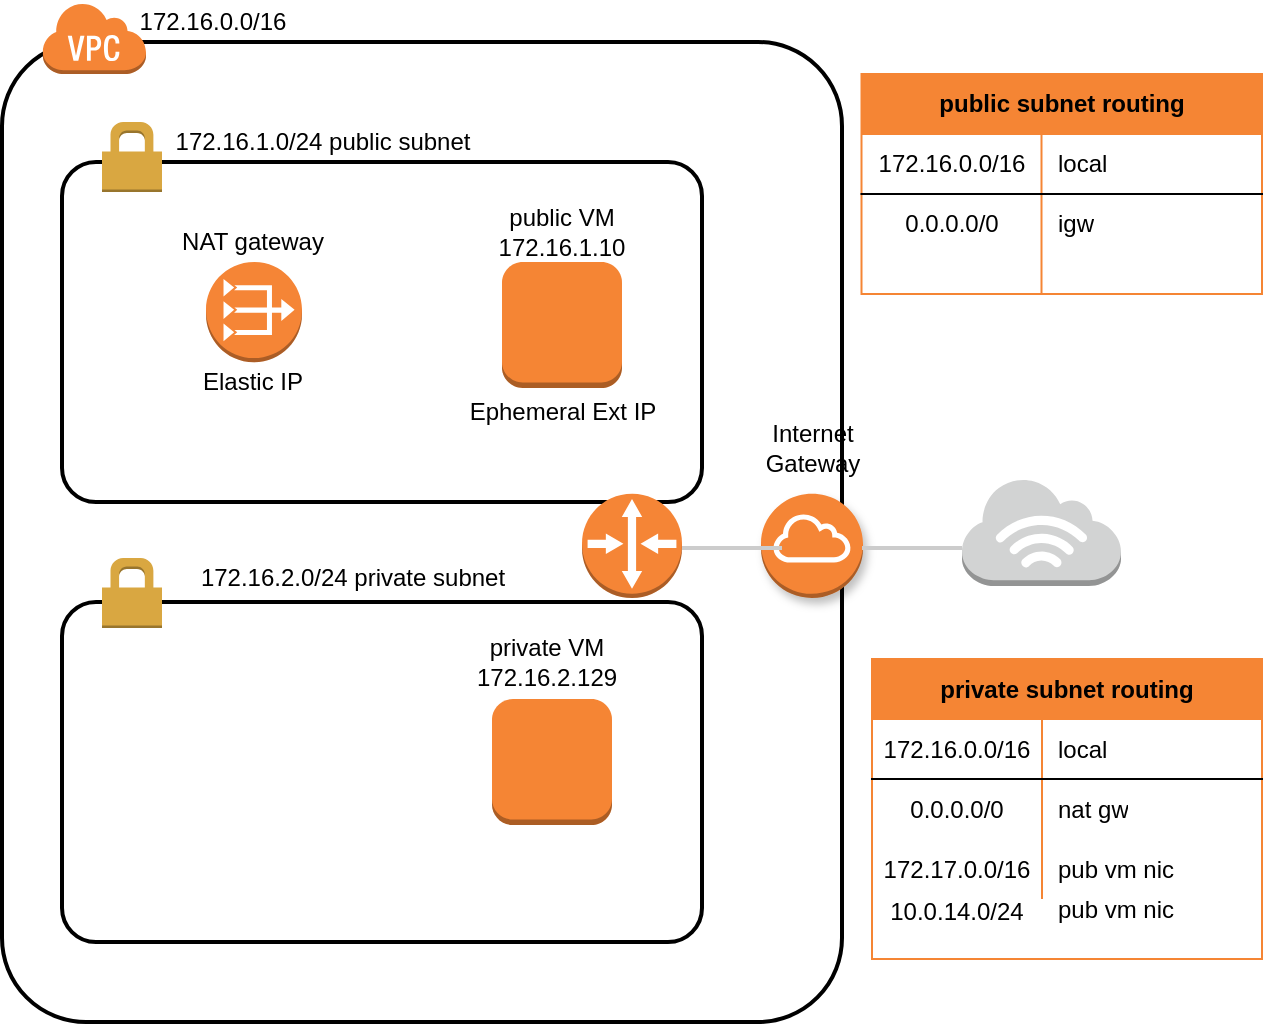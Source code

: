 <mxfile version="14.7.0" type="github">
  <diagram id="69ODIawF1eq9d_DgOKLX" name="Page-1">
    <mxGraphModel dx="775" dy="722" grid="1" gridSize="10" guides="1" tooltips="1" connect="1" arrows="1" fold="1" page="1" pageScale="1" pageWidth="850" pageHeight="1100" math="0" shadow="0">
      <root>
        <mxCell id="0" />
        <mxCell id="1" parent="0" />
        <mxCell id="h7EYVYlZc7-uSzHGC-yd-2" value="" style="rounded=1;arcSize=10;dashed=0;fillColor=none;gradientColor=none;strokeWidth=2;" parent="1" vertex="1">
          <mxGeometry x="180" y="120" width="420" height="490" as="geometry" />
        </mxCell>
        <mxCell id="h7EYVYlZc7-uSzHGC-yd-3" value="" style="dashed=0;html=1;shape=mxgraph.aws3.virtual_private_cloud;fillColor=#F58536;gradientColor=none;dashed=0;" parent="1" vertex="1">
          <mxGeometry x="200" y="100" width="52" height="36" as="geometry" />
        </mxCell>
        <mxCell id="h7EYVYlZc7-uSzHGC-yd-4" value="" style="rounded=1;arcSize=10;dashed=0;fillColor=none;gradientColor=none;strokeWidth=2;" parent="1" vertex="1">
          <mxGeometry x="210" y="180" width="320" height="170" as="geometry" />
        </mxCell>
        <mxCell id="h7EYVYlZc7-uSzHGC-yd-5" value="" style="dashed=0;html=1;shape=mxgraph.aws3.permissions;fillColor=#D9A741;gradientColor=none;dashed=0;" parent="1" vertex="1">
          <mxGeometry x="230" y="160" width="30" height="35" as="geometry" />
        </mxCell>
        <mxCell id="h7EYVYlZc7-uSzHGC-yd-10" value="" style="rounded=1;arcSize=10;dashed=0;fillColor=none;gradientColor=none;strokeWidth=2;" parent="1" vertex="1">
          <mxGeometry x="210" y="400" width="320" height="170" as="geometry" />
        </mxCell>
        <mxCell id="h7EYVYlZc7-uSzHGC-yd-11" value="" style="dashed=0;html=1;shape=mxgraph.aws3.permissions;fillColor=#D9A741;gradientColor=none;dashed=0;" parent="1" vertex="1">
          <mxGeometry x="230" y="378" width="30" height="35" as="geometry" />
        </mxCell>
        <mxCell id="h7EYVYlZc7-uSzHGC-yd-12" value="" style="outlineConnect=0;dashed=0;verticalLabelPosition=bottom;verticalAlign=top;align=center;html=1;shape=mxgraph.aws3.instance;gradientColor=none;strokeColor=#F58534;strokeWidth=1;shadow=0;fillColor=#F58534;" parent="1" vertex="1">
          <mxGeometry x="430" y="230" width="60" height="63" as="geometry" />
        </mxCell>
        <mxCell id="h7EYVYlZc7-uSzHGC-yd-15" value="" style="outlineConnect=0;dashed=0;verticalLabelPosition=bottom;verticalAlign=top;align=center;html=1;shape=mxgraph.aws3.router;fillColor=#F58536;gradientColor=none;" parent="1" vertex="1">
          <mxGeometry x="470" y="345.83" width="50" height="52.17" as="geometry" />
        </mxCell>
        <mxCell id="h7EYVYlZc7-uSzHGC-yd-17" value="172.16.0.0/16" style="text;html=1;align=center;verticalAlign=middle;resizable=0;points=[];autosize=1;strokeColor=none;" parent="1" vertex="1">
          <mxGeometry x="240" y="100" width="90" height="20" as="geometry" />
        </mxCell>
        <mxCell id="h7EYVYlZc7-uSzHGC-yd-20" value="172.16.1.0/24 public subnet" style="text;html=1;align=center;verticalAlign=middle;resizable=0;points=[];autosize=1;strokeColor=none;" parent="1" vertex="1">
          <mxGeometry x="260" y="160" width="160" height="20" as="geometry" />
        </mxCell>
        <mxCell id="h7EYVYlZc7-uSzHGC-yd-21" value="172.16.2.0/24 private subnet" style="text;html=1;align=center;verticalAlign=middle;resizable=0;points=[];autosize=1;strokeColor=none;" parent="1" vertex="1">
          <mxGeometry x="270" y="378" width="170" height="20" as="geometry" />
        </mxCell>
        <mxCell id="V-493F1esPn7OcCI-V61-1" value="&lt;div&gt;private VM&lt;/div&gt;&lt;div&gt;172.16.2.129&lt;/div&gt;" style="text;html=1;strokeColor=none;fillColor=none;align=center;verticalAlign=middle;whiteSpace=wrap;rounded=0;" vertex="1" parent="1">
          <mxGeometry x="425" y="420" width="55" height="20" as="geometry" />
        </mxCell>
        <mxCell id="V-493F1esPn7OcCI-V61-2" value="" style="outlineConnect=0;dashed=0;verticalLabelPosition=bottom;verticalAlign=top;align=center;html=1;shape=mxgraph.aws3.instance;fillColor=#F58534;gradientColor=none;shadow=0;strokeColor=#F58534;strokeWidth=1;" vertex="1" parent="1">
          <mxGeometry x="425" y="448.5" width="60" height="63" as="geometry" />
        </mxCell>
        <mxCell id="V-493F1esPn7OcCI-V61-3" value="&lt;div&gt;public VM&lt;/div&gt;&lt;div&gt;172.16.1.10&lt;/div&gt;" style="text;html=1;strokeColor=none;fillColor=none;align=center;verticalAlign=middle;whiteSpace=wrap;rounded=0;" vertex="1" parent="1">
          <mxGeometry x="435" y="205" width="50" height="20" as="geometry" />
        </mxCell>
        <mxCell id="V-493F1esPn7OcCI-V61-5" value="" style="outlineConnect=0;dashed=0;verticalLabelPosition=bottom;verticalAlign=top;align=center;html=1;shape=mxgraph.aws3.internet_gateway;fillColor=#F58536;gradientColor=none;shadow=1;strokeColor=#F58534;strokeWidth=1;" vertex="1" parent="1">
          <mxGeometry x="559.5" y="345.83" width="51" height="52.17" as="geometry" />
        </mxCell>
        <mxCell id="V-493F1esPn7OcCI-V61-6" value="" style="outlineConnect=0;dashed=0;verticalLabelPosition=bottom;verticalAlign=top;align=center;html=1;shape=mxgraph.aws3.vpc_nat_gateway;fillColor=#F58536;gradientColor=none;shadow=0;strokeColor=#F58534;strokeWidth=1;" vertex="1" parent="1">
          <mxGeometry x="282" y="230" width="48" height="50.09" as="geometry" />
        </mxCell>
        <mxCell id="V-493F1esPn7OcCI-V61-8" value="" style="outlineConnect=0;dashed=0;verticalLabelPosition=bottom;verticalAlign=top;align=center;html=1;shape=mxgraph.aws3.internet_3;fillColor=#D2D3D3;gradientColor=none;shadow=0;strokeColor=#F58534;strokeWidth=1;" vertex="1" parent="1">
          <mxGeometry x="660" y="338" width="79.5" height="54" as="geometry" />
        </mxCell>
        <mxCell id="V-493F1esPn7OcCI-V61-18" value="NAT gateway" style="text;html=1;align=center;verticalAlign=middle;resizable=0;points=[];autosize=1;strokeColor=none;" vertex="1" parent="1">
          <mxGeometry x="260" y="210" width="90" height="20" as="geometry" />
        </mxCell>
        <mxCell id="V-493F1esPn7OcCI-V61-19" value="&lt;div&gt;Internet&lt;/div&gt;&lt;div&gt;Gateway&lt;/div&gt;" style="text;html=1;align=center;verticalAlign=middle;resizable=0;points=[];autosize=1;strokeColor=none;" vertex="1" parent="1">
          <mxGeometry x="555" y="308.0" width="60" height="30" as="geometry" />
        </mxCell>
        <mxCell id="V-493F1esPn7OcCI-V61-20" value="Elastic IP" style="text;html=1;align=center;verticalAlign=middle;resizable=0;points=[];autosize=1;strokeColor=none;" vertex="1" parent="1">
          <mxGeometry x="270" y="280.09" width="70" height="20" as="geometry" />
        </mxCell>
        <mxCell id="V-493F1esPn7OcCI-V61-36" value="public subnet routing" style="shape=table;html=1;whiteSpace=wrap;startSize=30;container=1;collapsible=0;childLayout=tableLayout;fixedRows=1;rowLines=0;fontStyle=1;align=center;shadow=0;strokeColor=#F58534;strokeWidth=1;fillColor=#F58534;" vertex="1" parent="1">
          <mxGeometry x="609.75" y="136" width="200.25" height="110" as="geometry" />
        </mxCell>
        <mxCell id="V-493F1esPn7OcCI-V61-37" value="" style="shape=partialRectangle;html=1;whiteSpace=wrap;collapsible=0;dropTarget=0;pointerEvents=0;fillColor=none;top=0;left=0;bottom=1;right=0;points=[[0,0.5],[1,0.5]];portConstraint=eastwest;" vertex="1" parent="V-493F1esPn7OcCI-V61-36">
          <mxGeometry y="30" width="200.25" height="30" as="geometry" />
        </mxCell>
        <mxCell id="V-493F1esPn7OcCI-V61-38" value="172.16.0.0/16" style="shape=partialRectangle;html=1;whiteSpace=wrap;connectable=0;fillColor=none;top=0;left=0;bottom=0;right=0;overflow=hidden;" vertex="1" parent="V-493F1esPn7OcCI-V61-37">
          <mxGeometry width="90" height="30" as="geometry" />
        </mxCell>
        <mxCell id="V-493F1esPn7OcCI-V61-39" value="local" style="shape=partialRectangle;html=1;whiteSpace=wrap;connectable=0;fillColor=none;top=0;left=0;bottom=0;right=0;align=left;spacingLeft=6;overflow=hidden;" vertex="1" parent="V-493F1esPn7OcCI-V61-37">
          <mxGeometry x="90" width="110" height="30" as="geometry" />
        </mxCell>
        <mxCell id="V-493F1esPn7OcCI-V61-40" value="" style="shape=partialRectangle;html=1;whiteSpace=wrap;collapsible=0;dropTarget=0;pointerEvents=0;fillColor=none;top=0;left=0;bottom=0;right=0;points=[[0,0.5],[1,0.5]];portConstraint=eastwest;" vertex="1" parent="V-493F1esPn7OcCI-V61-36">
          <mxGeometry y="60" width="200.25" height="30" as="geometry" />
        </mxCell>
        <mxCell id="V-493F1esPn7OcCI-V61-41" value="0.0.0.0/0" style="shape=partialRectangle;html=1;whiteSpace=wrap;connectable=0;fillColor=none;top=0;left=0;bottom=0;right=0;overflow=hidden;" vertex="1" parent="V-493F1esPn7OcCI-V61-40">
          <mxGeometry width="90" height="30" as="geometry" />
        </mxCell>
        <mxCell id="V-493F1esPn7OcCI-V61-42" value="igw" style="shape=partialRectangle;html=1;whiteSpace=wrap;connectable=0;fillColor=none;top=0;left=0;bottom=0;right=0;align=left;spacingLeft=6;overflow=hidden;" vertex="1" parent="V-493F1esPn7OcCI-V61-40">
          <mxGeometry x="90" width="110" height="30" as="geometry" />
        </mxCell>
        <mxCell id="V-493F1esPn7OcCI-V61-43" value="" style="shape=partialRectangle;html=1;whiteSpace=wrap;collapsible=0;dropTarget=0;pointerEvents=0;fillColor=none;top=0;left=0;bottom=0;right=0;points=[[0,0.5],[1,0.5]];portConstraint=eastwest;" vertex="1" parent="V-493F1esPn7OcCI-V61-36">
          <mxGeometry y="90" width="200.25" height="20" as="geometry" />
        </mxCell>
        <mxCell id="V-493F1esPn7OcCI-V61-44" value="" style="shape=partialRectangle;html=1;whiteSpace=wrap;connectable=0;fillColor=none;top=0;left=0;bottom=0;right=0;overflow=hidden;" vertex="1" parent="V-493F1esPn7OcCI-V61-43">
          <mxGeometry width="90" height="20" as="geometry" />
        </mxCell>
        <mxCell id="V-493F1esPn7OcCI-V61-45" value="" style="shape=partialRectangle;html=1;whiteSpace=wrap;connectable=0;fillColor=none;top=0;left=0;bottom=0;right=0;align=left;spacingLeft=6;overflow=hidden;" vertex="1" parent="V-493F1esPn7OcCI-V61-43">
          <mxGeometry x="90" width="110" height="20" as="geometry" />
        </mxCell>
        <mxCell id="V-493F1esPn7OcCI-V61-56" value="private subnet routing" style="shape=table;html=1;whiteSpace=wrap;startSize=30;container=1;collapsible=0;childLayout=tableLayout;fixedRows=1;rowLines=0;fontStyle=1;align=center;shadow=0;strokeColor=#F58534;strokeWidth=1;fillColor=#F58534;" vertex="1" parent="1">
          <mxGeometry x="615" y="428.5" width="195" height="150" as="geometry" />
        </mxCell>
        <mxCell id="V-493F1esPn7OcCI-V61-57" value="" style="shape=partialRectangle;html=1;whiteSpace=wrap;collapsible=0;dropTarget=0;pointerEvents=0;fillColor=none;top=0;left=0;bottom=1;right=0;points=[[0,0.5],[1,0.5]];portConstraint=eastwest;" vertex="1" parent="V-493F1esPn7OcCI-V61-56">
          <mxGeometry y="30" width="195" height="30" as="geometry" />
        </mxCell>
        <mxCell id="V-493F1esPn7OcCI-V61-58" value="172.16.0.0/16" style="shape=partialRectangle;html=1;whiteSpace=wrap;connectable=0;fillColor=none;top=0;left=0;bottom=0;right=0;overflow=hidden;" vertex="1" parent="V-493F1esPn7OcCI-V61-57">
          <mxGeometry width="85" height="30" as="geometry" />
        </mxCell>
        <mxCell id="V-493F1esPn7OcCI-V61-59" value="local" style="shape=partialRectangle;html=1;whiteSpace=wrap;connectable=0;fillColor=none;top=0;left=0;bottom=0;right=0;align=left;spacingLeft=6;overflow=hidden;" vertex="1" parent="V-493F1esPn7OcCI-V61-57">
          <mxGeometry x="85" width="110" height="30" as="geometry" />
        </mxCell>
        <mxCell id="V-493F1esPn7OcCI-V61-60" value="" style="shape=partialRectangle;html=1;whiteSpace=wrap;collapsible=0;dropTarget=0;pointerEvents=0;fillColor=none;top=0;left=0;bottom=0;right=0;points=[[0,0.5],[1,0.5]];portConstraint=eastwest;" vertex="1" parent="V-493F1esPn7OcCI-V61-56">
          <mxGeometry y="60" width="195" height="30" as="geometry" />
        </mxCell>
        <mxCell id="V-493F1esPn7OcCI-V61-61" value="0.0.0.0/0" style="shape=partialRectangle;html=1;whiteSpace=wrap;connectable=0;fillColor=none;top=0;left=0;bottom=0;right=0;overflow=hidden;" vertex="1" parent="V-493F1esPn7OcCI-V61-60">
          <mxGeometry width="85" height="30" as="geometry" />
        </mxCell>
        <mxCell id="V-493F1esPn7OcCI-V61-62" value="nat gw" style="shape=partialRectangle;html=1;whiteSpace=wrap;connectable=0;fillColor=none;top=0;left=0;bottom=0;right=0;align=left;spacingLeft=6;overflow=hidden;" vertex="1" parent="V-493F1esPn7OcCI-V61-60">
          <mxGeometry x="85" width="110" height="30" as="geometry" />
        </mxCell>
        <mxCell id="V-493F1esPn7OcCI-V61-63" value="" style="shape=partialRectangle;html=1;whiteSpace=wrap;collapsible=0;dropTarget=0;pointerEvents=0;fillColor=none;top=0;left=0;bottom=0;right=0;points=[[0,0.5],[1,0.5]];portConstraint=eastwest;" vertex="1" parent="V-493F1esPn7OcCI-V61-56">
          <mxGeometry y="90" width="195" height="30" as="geometry" />
        </mxCell>
        <mxCell id="V-493F1esPn7OcCI-V61-64" value="172.17.0.0/16" style="shape=partialRectangle;html=1;whiteSpace=wrap;connectable=0;fillColor=none;top=0;left=0;bottom=0;right=0;overflow=hidden;" vertex="1" parent="V-493F1esPn7OcCI-V61-63">
          <mxGeometry width="85" height="30" as="geometry" />
        </mxCell>
        <mxCell id="V-493F1esPn7OcCI-V61-65" value="pub vm nic" style="shape=partialRectangle;html=1;whiteSpace=wrap;connectable=0;fillColor=none;top=0;left=0;bottom=0;right=0;align=left;spacingLeft=6;overflow=hidden;" vertex="1" parent="V-493F1esPn7OcCI-V61-63">
          <mxGeometry x="85" width="110" height="30" as="geometry" />
        </mxCell>
        <mxCell id="V-493F1esPn7OcCI-V61-79" value="10.0.14.0/24" style="shape=partialRectangle;html=1;whiteSpace=wrap;connectable=0;fillColor=none;top=0;left=0;bottom=0;right=0;overflow=hidden;" vertex="1" parent="1">
          <mxGeometry x="615" y="540" width="85" height="30" as="geometry" />
        </mxCell>
        <mxCell id="V-493F1esPn7OcCI-V61-80" value="pub vm nic" style="shape=partialRectangle;html=1;whiteSpace=wrap;connectable=0;fillColor=none;top=0;left=0;bottom=0;right=0;align=left;spacingLeft=6;overflow=hidden;" vertex="1" parent="1">
          <mxGeometry x="700" y="538.5" width="110" height="30" as="geometry" />
        </mxCell>
        <mxCell id="V-493F1esPn7OcCI-V61-84" value="" style="line;strokeWidth=2;html=1;shadow=0;fontColor=#333333;fillColor=none;strokeColor=#CCCCCC;" vertex="1" parent="1">
          <mxGeometry x="610" y="368" width="50" height="10" as="geometry" />
        </mxCell>
        <mxCell id="V-493F1esPn7OcCI-V61-85" value="" style="line;strokeWidth=2;html=1;shadow=0;fontColor=#333333;fillColor=none;strokeColor=#CCCCCC;" vertex="1" parent="1">
          <mxGeometry x="520" y="368" width="50" height="10" as="geometry" />
        </mxCell>
        <mxCell id="V-493F1esPn7OcCI-V61-87" value="Ephemeral Ext IP" style="text;html=1;align=center;verticalAlign=middle;resizable=0;points=[];autosize=1;strokeColor=none;" vertex="1" parent="1">
          <mxGeometry x="405" y="295" width="110" height="20" as="geometry" />
        </mxCell>
      </root>
    </mxGraphModel>
  </diagram>
</mxfile>
